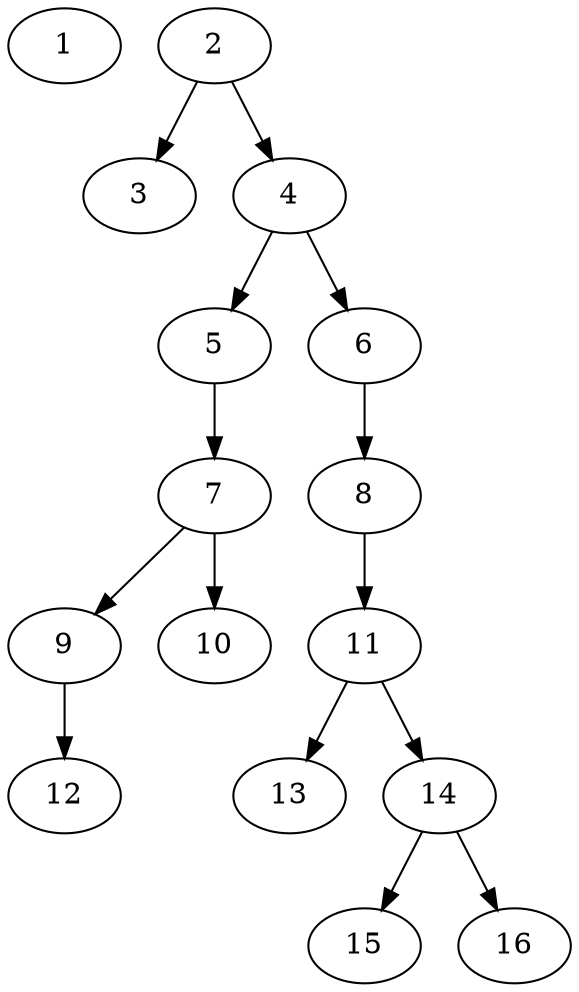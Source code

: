 // DAG (tier=1-easy, mode=compute, n=16, ccr=0.272, fat=0.427, density=0.384, regular=0.778, jump=0.055, mindata=262144, maxdata=2097152)
// DAG automatically generated by daggen at Sun Aug 24 16:33:32 2025
// /home/ermia/Project/Environments/daggen/bin/daggen --dot --ccr 0.272 --fat 0.427 --regular 0.778 --density 0.384 --jump 0.055 --mindata 262144 --maxdata 2097152 -n 16 
digraph G {
  1 [size="373048969787342848", alpha="0.13", expect_size="186524484893671424"]
  2 [size="1540096184200182", alpha="0.14", expect_size="770048092100091"]
  2 -> 3 [size ="26310374064128"]
  2 -> 4 [size ="26310374064128"]
  3 [size="13310207566944468", alpha="0.00", expect_size="6655103783472234"]
  4 [size="1625325276407315", alpha="0.13", expect_size="812662638203657"]
  4 -> 5 [size ="1087163596800"]
  4 -> 6 [size ="1087163596800"]
  5 [size="66431988470500", alpha="0.08", expect_size="33215994235250"]
  5 -> 7 [size ="3754413785088"]
  6 [size="2241260986143080448", alpha="0.16", expect_size="1120630493071540224"]
  6 -> 8 [size ="13700979228672"]
  7 [size="4927951792290521", alpha="0.16", expect_size="2463975896145260"]
  7 -> 9 [size ="5640500019200"]
  7 -> 10 [size ="5640500019200"]
  8 [size="18619075633152", alpha="0.05", expect_size="9309537816576"]
  8 -> 11 [size ="549755813888"]
  9 [size="2752828553754850", alpha="0.18", expect_size="1376414276877425"]
  9 -> 12 [size ="1256353431552"]
  10 [size="5368935679524864000", alpha="0.10", expect_size="2684467839762432000"]
  11 [size="2294285492738326528", alpha="0.13", expect_size="1147142746369163264"]
  11 -> 13 [size ="13916230909952"]
  11 -> 14 [size ="13916230909952"]
  12 [size="23128343811115168", alpha="0.01", expect_size="11564171905557584"]
  13 [size="1093185372877225984", alpha="0.20", expect_size="546592686438612992"]
  14 [size="4706674110406098", alpha="0.10", expect_size="2353337055203049"]
  14 -> 15 [size ="3224580915200"]
  14 -> 16 [size ="3224580915200"]
  15 [size="1007553055042716", alpha="0.16", expect_size="503776527521358"]
  16 [size="32617705648566", alpha="0.03", expect_size="16308852824283"]
}